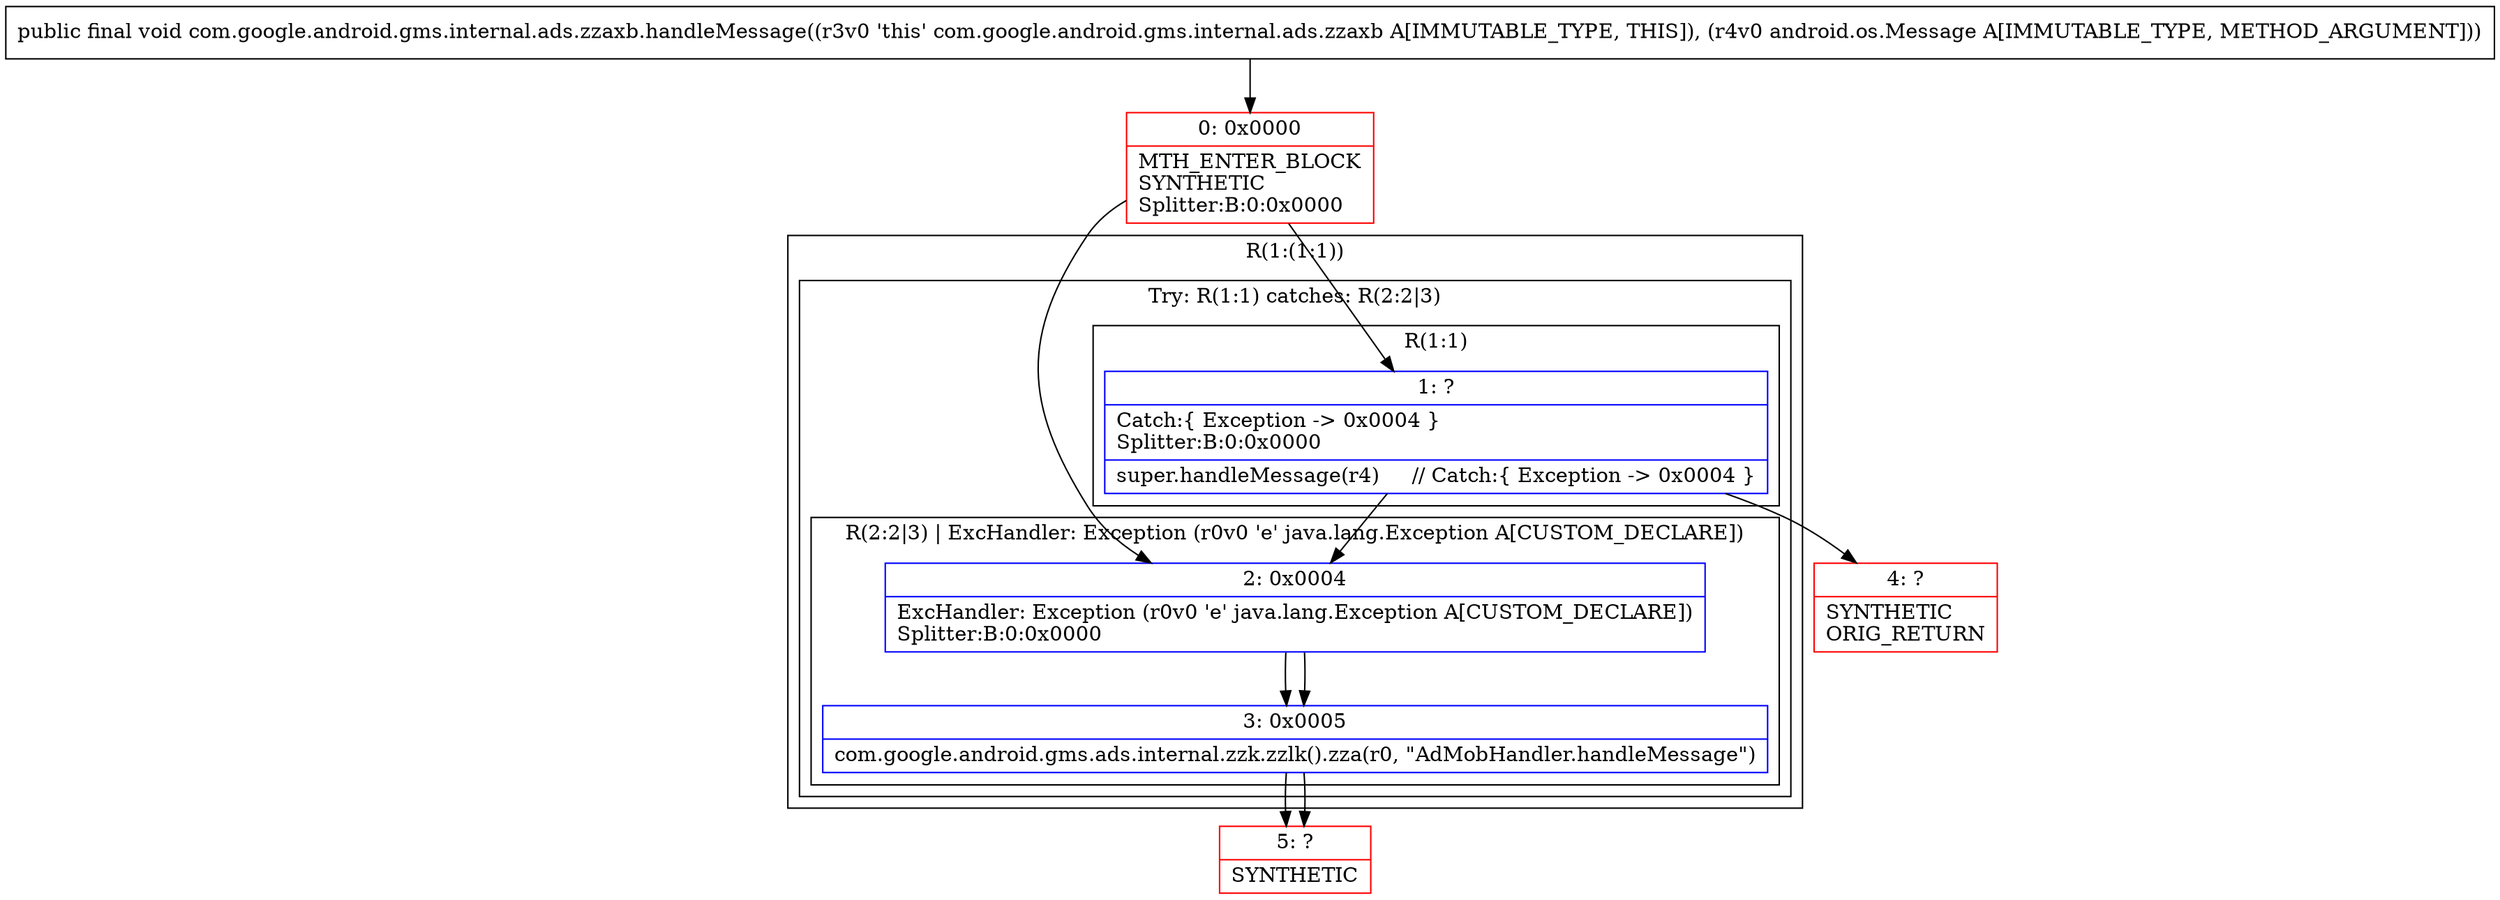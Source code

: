 digraph "CFG forcom.google.android.gms.internal.ads.zzaxb.handleMessage(Landroid\/os\/Message;)V" {
subgraph cluster_Region_1014310488 {
label = "R(1:(1:1))";
node [shape=record,color=blue];
subgraph cluster_TryCatchRegion_834005494 {
label = "Try: R(1:1) catches: R(2:2|3)";
node [shape=record,color=blue];
subgraph cluster_Region_1863580764 {
label = "R(1:1)";
node [shape=record,color=blue];
Node_1 [shape=record,label="{1\:\ ?|Catch:\{ Exception \-\> 0x0004 \}\lSplitter:B:0:0x0000\l|super.handleMessage(r4)     \/\/ Catch:\{ Exception \-\> 0x0004 \}\l}"];
}
subgraph cluster_Region_2041201717 {
label = "R(2:2|3) | ExcHandler: Exception (r0v0 'e' java.lang.Exception A[CUSTOM_DECLARE])\l";
node [shape=record,color=blue];
Node_2 [shape=record,label="{2\:\ 0x0004|ExcHandler: Exception (r0v0 'e' java.lang.Exception A[CUSTOM_DECLARE])\lSplitter:B:0:0x0000\l}"];
Node_3 [shape=record,label="{3\:\ 0x0005|com.google.android.gms.ads.internal.zzk.zzlk().zza(r0, \"AdMobHandler.handleMessage\")\l}"];
}
}
}
subgraph cluster_Region_2041201717 {
label = "R(2:2|3) | ExcHandler: Exception (r0v0 'e' java.lang.Exception A[CUSTOM_DECLARE])\l";
node [shape=record,color=blue];
Node_2 [shape=record,label="{2\:\ 0x0004|ExcHandler: Exception (r0v0 'e' java.lang.Exception A[CUSTOM_DECLARE])\lSplitter:B:0:0x0000\l}"];
Node_3 [shape=record,label="{3\:\ 0x0005|com.google.android.gms.ads.internal.zzk.zzlk().zza(r0, \"AdMobHandler.handleMessage\")\l}"];
}
Node_0 [shape=record,color=red,label="{0\:\ 0x0000|MTH_ENTER_BLOCK\lSYNTHETIC\lSplitter:B:0:0x0000\l}"];
Node_4 [shape=record,color=red,label="{4\:\ ?|SYNTHETIC\lORIG_RETURN\l}"];
Node_5 [shape=record,color=red,label="{5\:\ ?|SYNTHETIC\l}"];
MethodNode[shape=record,label="{public final void com.google.android.gms.internal.ads.zzaxb.handleMessage((r3v0 'this' com.google.android.gms.internal.ads.zzaxb A[IMMUTABLE_TYPE, THIS]), (r4v0 android.os.Message A[IMMUTABLE_TYPE, METHOD_ARGUMENT])) }"];
MethodNode -> Node_0;
Node_1 -> Node_2;
Node_1 -> Node_4;
Node_2 -> Node_3;
Node_3 -> Node_5;
Node_2 -> Node_3;
Node_3 -> Node_5;
Node_0 -> Node_1;
Node_0 -> Node_2;
}

